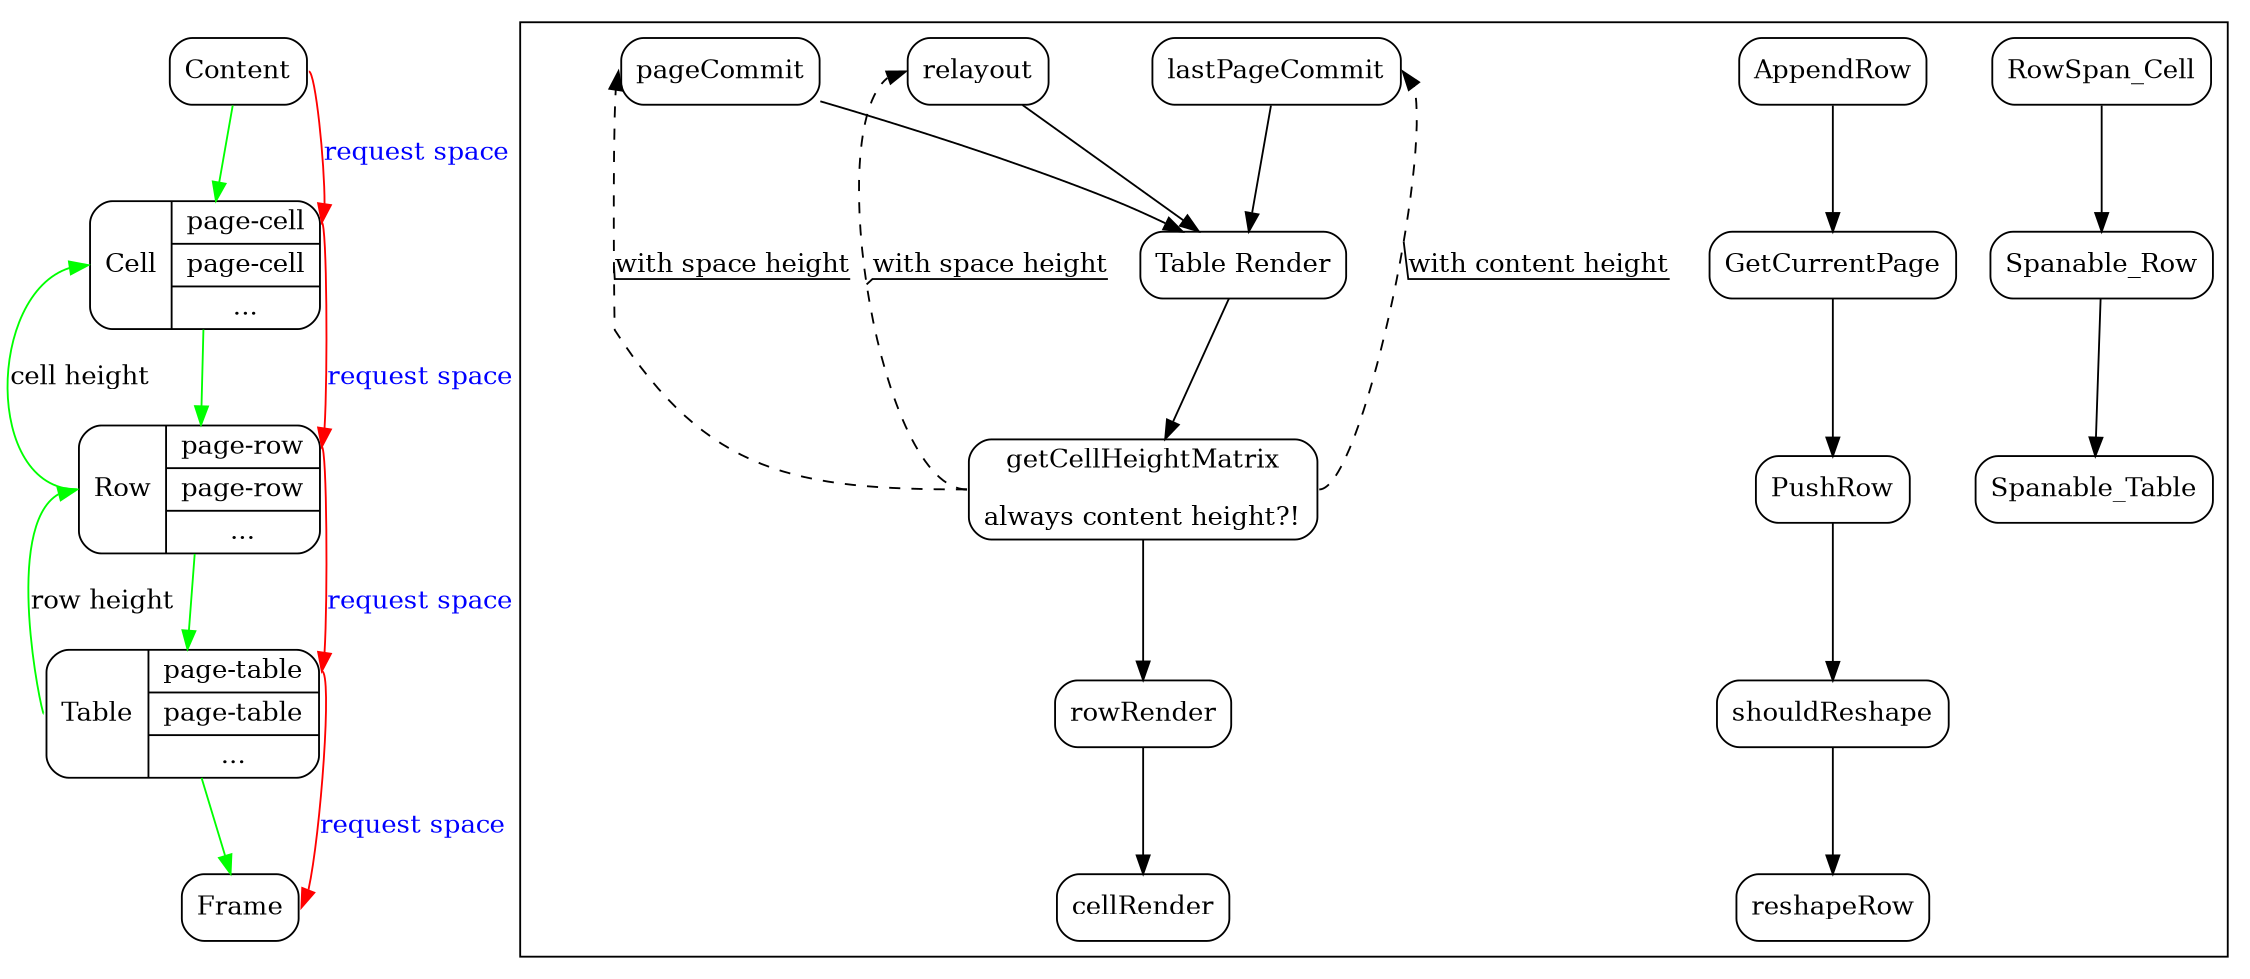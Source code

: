 digraph G {
    splines=true;
    Node[shape=Mrecord]
   
    subgraph{
        Edge[color=green]
         /* Entities */
        Cell[label="Cell|{<0>page-cell|page-cell|...}"]
        Row[label="Row|{<0>page-row|page-row|...}"]
        Table[label="Table|{<0>page-table|page-table|...}"]
        /* Relationships */
        Content->Cell
    
        Content:e->Cell:0:e->Row:0:e->Table:0:e->Frame:e[color=red fontcolor=blue label="request space"];

        Table:w->Row:w[label="row height"]
        Row:w->Cell:w[label="cell height"]
        Cell->Row
        Row->Table->Frame
    }

    subgraph cluster_spanable{
        Node[shape=Mrecord]
        render[label="Table Render"]
        getCellHeightMatrix[label="getCellHeightMatrix\n\nalways content height?!"]
        RowSpan_Cell->Spanable_Row->Spanable_Table

        AppendRow->GetCurrentPage->PushRow->shouldReshape->reshapeRow
        render->getCellHeightMatrix->rowRender->cellRender
        pageCommit->render
        lastPageCommit->render
        relayout->render

        subgraph{
            Edge[style=dashed]
            getCellHeightMatrix:e->lastPageCommit:e[label="with content height" decorate=true]
            getCellHeightMatrix:w->relayout:w[labelangle=90 label="with space height" decorate=true]
            getCellHeightMatrix:w->pageCommit:w[labelangle=90 label="with space height" decorate=true]
        }
        {rank=min relayout lastPageCommit pageCommit}
    }
    
    /* Ranks */
    { rank=same }

    size=15
}